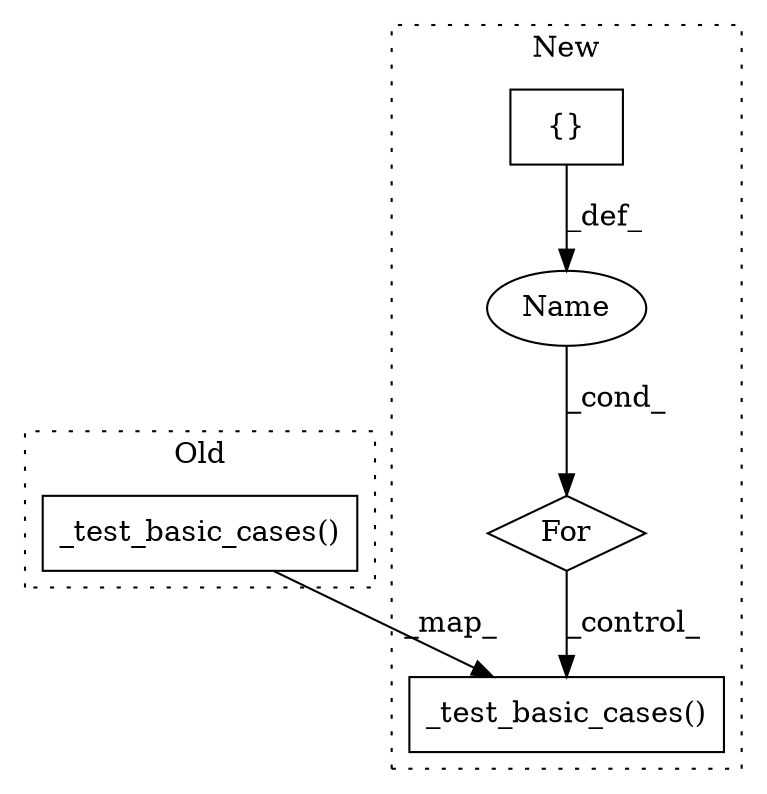 digraph G {
subgraph cluster0 {
1 [label="_test_basic_cases()" a="75" s="20979,21072" l="36,10" shape="box"];
label = "Old";
style="dotted";
}
subgraph cluster1 {
2 [label="_test_basic_cases()" a="75" s="21460,21555" l="40,14" shape="box"];
3 [label="{}" a="59" s="21417,21445" l="1,0" shape="box"];
4 [label="Name" a="87" s="21404" l="9" shape="ellipse"];
5 [label="For" a="107" s="21400,21446" l="4,14" shape="diamond"];
label = "New";
style="dotted";
}
1 -> 2 [label="_map_"];
3 -> 4 [label="_def_"];
4 -> 5 [label="_cond_"];
5 -> 2 [label="_control_"];
}